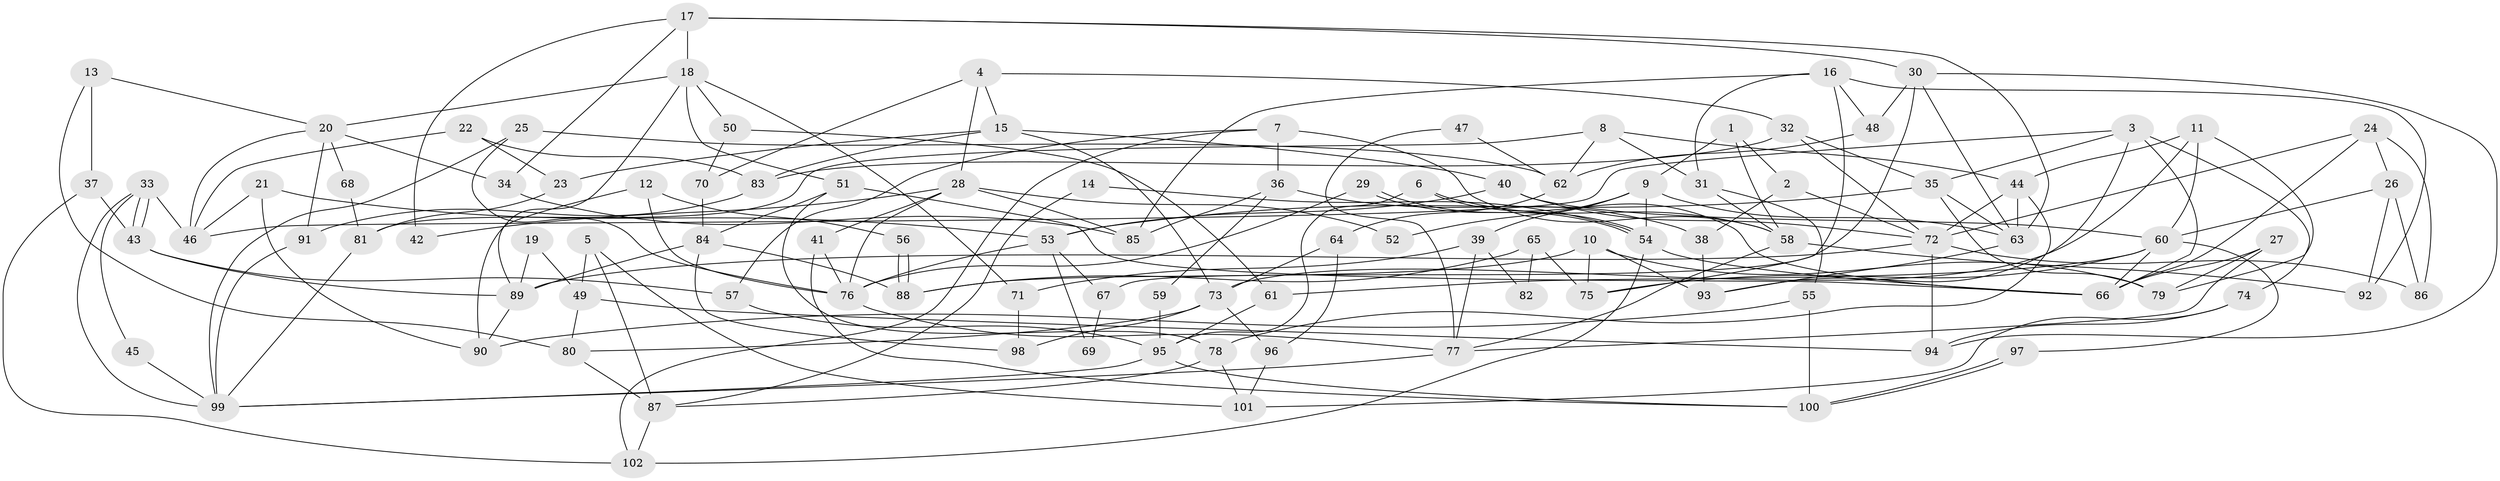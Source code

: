 // coarse degree distribution, {4: 0.19047619047619047, 8: 0.06349206349206349, 3: 0.19047619047619047, 6: 0.1746031746031746, 7: 0.12698412698412698, 10: 0.015873015873015872, 9: 0.031746031746031744, 5: 0.09523809523809523, 2: 0.1111111111111111}
// Generated by graph-tools (version 1.1) at 2025/24/03/03/25 07:24:00]
// undirected, 102 vertices, 204 edges
graph export_dot {
graph [start="1"]
  node [color=gray90,style=filled];
  1;
  2;
  3;
  4;
  5;
  6;
  7;
  8;
  9;
  10;
  11;
  12;
  13;
  14;
  15;
  16;
  17;
  18;
  19;
  20;
  21;
  22;
  23;
  24;
  25;
  26;
  27;
  28;
  29;
  30;
  31;
  32;
  33;
  34;
  35;
  36;
  37;
  38;
  39;
  40;
  41;
  42;
  43;
  44;
  45;
  46;
  47;
  48;
  49;
  50;
  51;
  52;
  53;
  54;
  55;
  56;
  57;
  58;
  59;
  60;
  61;
  62;
  63;
  64;
  65;
  66;
  67;
  68;
  69;
  70;
  71;
  72;
  73;
  74;
  75;
  76;
  77;
  78;
  79;
  80;
  81;
  82;
  83;
  84;
  85;
  86;
  87;
  88;
  89;
  90;
  91;
  92;
  93;
  94;
  95;
  96;
  97;
  98;
  99;
  100;
  101;
  102;
  1 -- 9;
  1 -- 58;
  1 -- 2;
  2 -- 38;
  2 -- 72;
  3 -- 93;
  3 -- 66;
  3 -- 35;
  3 -- 46;
  3 -- 74;
  4 -- 15;
  4 -- 32;
  4 -- 28;
  4 -- 70;
  5 -- 101;
  5 -- 49;
  5 -- 87;
  6 -- 66;
  6 -- 58;
  6 -- 95;
  7 -- 102;
  7 -- 58;
  7 -- 36;
  7 -- 57;
  8 -- 31;
  8 -- 62;
  8 -- 44;
  8 -- 81;
  9 -- 63;
  9 -- 54;
  9 -- 39;
  9 -- 52;
  10 -- 88;
  10 -- 79;
  10 -- 75;
  10 -- 93;
  11 -- 79;
  11 -- 44;
  11 -- 60;
  11 -- 73;
  12 -- 76;
  12 -- 90;
  12 -- 56;
  13 -- 20;
  13 -- 37;
  13 -- 80;
  14 -- 87;
  14 -- 54;
  15 -- 73;
  15 -- 40;
  15 -- 23;
  15 -- 83;
  16 -- 75;
  16 -- 85;
  16 -- 31;
  16 -- 48;
  16 -- 92;
  17 -- 63;
  17 -- 18;
  17 -- 30;
  17 -- 34;
  17 -- 42;
  18 -- 51;
  18 -- 89;
  18 -- 20;
  18 -- 50;
  18 -- 71;
  19 -- 49;
  19 -- 89;
  20 -- 91;
  20 -- 34;
  20 -- 46;
  20 -- 68;
  21 -- 90;
  21 -- 46;
  21 -- 53;
  22 -- 83;
  22 -- 46;
  22 -- 23;
  23 -- 81;
  24 -- 72;
  24 -- 86;
  24 -- 26;
  24 -- 66;
  25 -- 99;
  25 -- 76;
  25 -- 62;
  26 -- 60;
  26 -- 86;
  26 -- 92;
  27 -- 66;
  27 -- 77;
  27 -- 79;
  28 -- 41;
  28 -- 42;
  28 -- 52;
  28 -- 76;
  28 -- 85;
  29 -- 54;
  29 -- 54;
  29 -- 76;
  30 -- 63;
  30 -- 48;
  30 -- 67;
  30 -- 94;
  31 -- 58;
  31 -- 55;
  32 -- 72;
  32 -- 35;
  32 -- 83;
  33 -- 43;
  33 -- 43;
  33 -- 46;
  33 -- 45;
  33 -- 99;
  34 -- 85;
  35 -- 53;
  35 -- 63;
  35 -- 79;
  36 -- 85;
  36 -- 38;
  36 -- 59;
  37 -- 43;
  37 -- 102;
  38 -- 93;
  39 -- 71;
  39 -- 77;
  39 -- 82;
  40 -- 60;
  40 -- 53;
  40 -- 72;
  41 -- 76;
  41 -- 100;
  43 -- 57;
  43 -- 89;
  44 -- 72;
  44 -- 63;
  44 -- 78;
  45 -- 99;
  47 -- 77;
  47 -- 62;
  48 -- 62;
  49 -- 94;
  49 -- 80;
  50 -- 70;
  50 -- 61;
  51 -- 78;
  51 -- 66;
  51 -- 84;
  53 -- 76;
  53 -- 67;
  53 -- 69;
  54 -- 66;
  54 -- 102;
  55 -- 100;
  55 -- 90;
  56 -- 88;
  56 -- 88;
  57 -- 95;
  58 -- 77;
  58 -- 92;
  59 -- 95;
  60 -- 61;
  60 -- 66;
  60 -- 75;
  60 -- 97;
  61 -- 95;
  62 -- 64;
  63 -- 93;
  64 -- 96;
  64 -- 73;
  65 -- 88;
  65 -- 75;
  65 -- 82;
  67 -- 69;
  68 -- 81;
  70 -- 84;
  71 -- 98;
  72 -- 86;
  72 -- 89;
  72 -- 94;
  73 -- 80;
  73 -- 96;
  73 -- 98;
  74 -- 94;
  74 -- 101;
  76 -- 77;
  77 -- 99;
  78 -- 87;
  78 -- 101;
  80 -- 87;
  81 -- 99;
  83 -- 91;
  84 -- 89;
  84 -- 88;
  84 -- 98;
  87 -- 102;
  89 -- 90;
  91 -- 99;
  95 -- 99;
  95 -- 100;
  96 -- 101;
  97 -- 100;
  97 -- 100;
}
